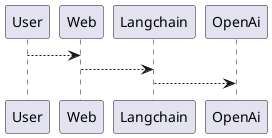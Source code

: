  @startuml langchain-gpt-web-app 

User --> Web 
Web  --> Langchain 
Langchain --> OpenAi 


@enduml 